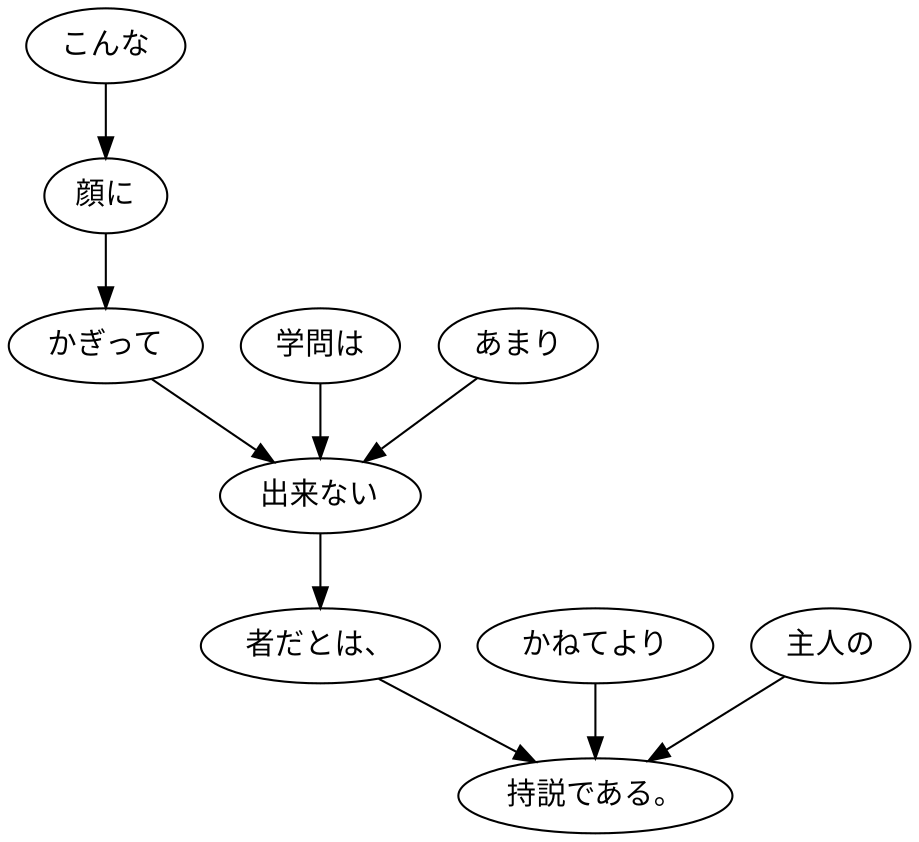 digraph graph7172 {
	node0 [label="こんな"];
	node1 [label="顔に"];
	node2 [label="かぎって"];
	node3 [label="学問は"];
	node4 [label="あまり"];
	node5 [label="出来ない"];
	node6 [label="者だとは、"];
	node7 [label="かねてより"];
	node8 [label="主人の"];
	node9 [label="持説である。"];
	node0 -> node1;
	node1 -> node2;
	node2 -> node5;
	node3 -> node5;
	node4 -> node5;
	node5 -> node6;
	node6 -> node9;
	node7 -> node9;
	node8 -> node9;
}
